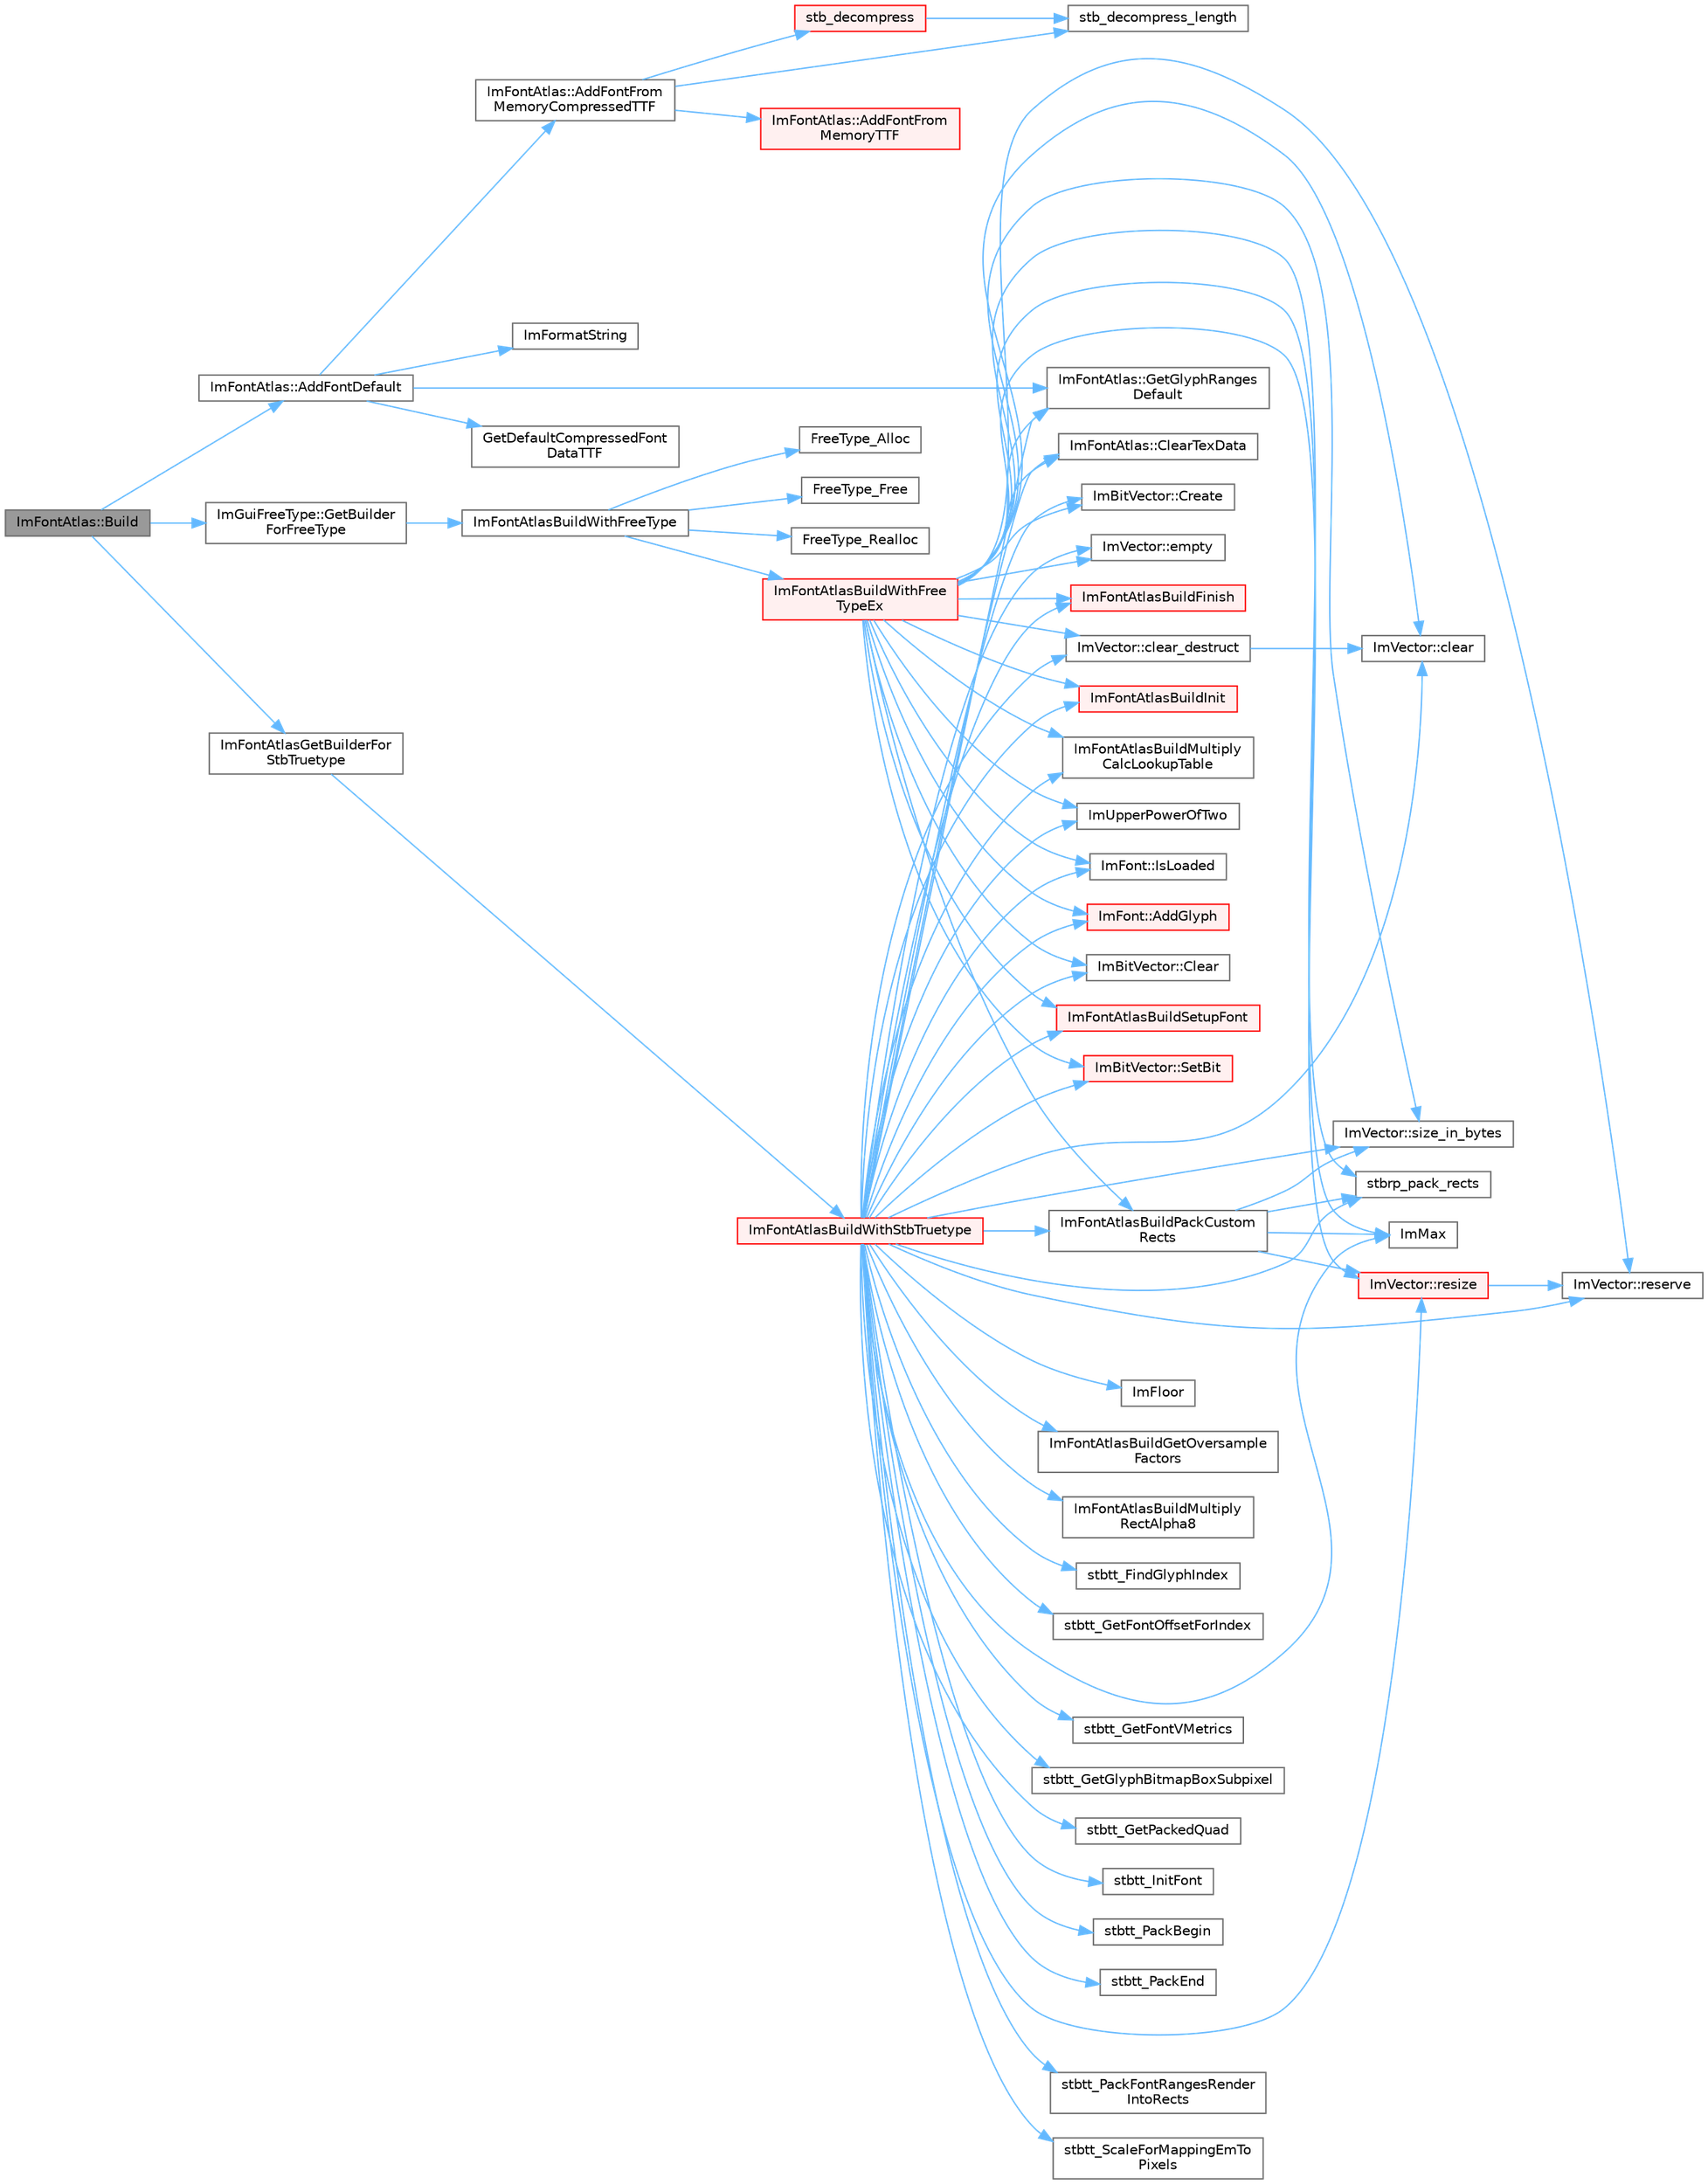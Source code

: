 digraph "ImFontAtlas::Build"
{
 // LATEX_PDF_SIZE
  bgcolor="transparent";
  edge [fontname=Helvetica,fontsize=10,labelfontname=Helvetica,labelfontsize=10];
  node [fontname=Helvetica,fontsize=10,shape=box,height=0.2,width=0.4];
  rankdir="LR";
  Node1 [id="Node000001",label="ImFontAtlas::Build",height=0.2,width=0.4,color="gray40", fillcolor="grey60", style="filled", fontcolor="black",tooltip=" "];
  Node1 -> Node2 [id="edge1_Node000001_Node000002",color="steelblue1",style="solid",tooltip=" "];
  Node2 [id="Node000002",label="ImFontAtlas::AddFontDefault",height=0.2,width=0.4,color="grey40", fillcolor="white", style="filled",URL="$struct_im_font_atlas.html#a9d2b4a94579bf603a0d2662cd8348cbd",tooltip=" "];
  Node2 -> Node3 [id="edge2_Node000002_Node000003",color="steelblue1",style="solid",tooltip=" "];
  Node3 [id="Node000003",label="ImFontAtlas::AddFontFrom\lMemoryCompressedTTF",height=0.2,width=0.4,color="grey40", fillcolor="white", style="filled",URL="$struct_im_font_atlas.html#a478ffa07777bf990ade02889e15a21ab",tooltip=" "];
  Node3 -> Node4 [id="edge3_Node000003_Node000004",color="steelblue1",style="solid",tooltip=" "];
  Node4 [id="Node000004",label="ImFontAtlas::AddFontFrom\lMemoryTTF",height=0.2,width=0.4,color="red", fillcolor="#FFF0F0", style="filled",URL="$struct_im_font_atlas.html#a95eec9b791e9c509180030f8176406ff",tooltip=" "];
  Node3 -> Node9 [id="edge4_Node000003_Node000009",color="steelblue1",style="solid",tooltip=" "];
  Node9 [id="Node000009",label="stb_decompress",height=0.2,width=0.4,color="red", fillcolor="#FFF0F0", style="filled",URL="$imgui__draw_8cpp.html#a23f899d930c93d351569ee83cf920570",tooltip=" "];
  Node9 -> Node11 [id="edge5_Node000009_Node000011",color="steelblue1",style="solid",tooltip=" "];
  Node11 [id="Node000011",label="stb_decompress_length",height=0.2,width=0.4,color="grey40", fillcolor="white", style="filled",URL="$imgui__draw_8cpp.html#a5a5301def23b33e2156ac79a8b65c69b",tooltip=" "];
  Node3 -> Node11 [id="edge6_Node000003_Node000011",color="steelblue1",style="solid",tooltip=" "];
  Node2 -> Node15 [id="edge7_Node000002_Node000015",color="steelblue1",style="solid",tooltip=" "];
  Node15 [id="Node000015",label="GetDefaultCompressedFont\lDataTTF",height=0.2,width=0.4,color="grey40", fillcolor="white", style="filled",URL="$imgui__draw_8cpp.html#abc3b462ef2c5ef511d4f7231e3d9b853",tooltip=" "];
  Node2 -> Node16 [id="edge8_Node000002_Node000016",color="steelblue1",style="solid",tooltip=" "];
  Node16 [id="Node000016",label="ImFontAtlas::GetGlyphRanges\lDefault",height=0.2,width=0.4,color="grey40", fillcolor="white", style="filled",URL="$struct_im_font_atlas.html#adec0df140eb1dc01c2a22a5253d62820",tooltip=" "];
  Node2 -> Node17 [id="edge9_Node000002_Node000017",color="steelblue1",style="solid",tooltip=" "];
  Node17 [id="Node000017",label="ImFormatString",height=0.2,width=0.4,color="grey40", fillcolor="white", style="filled",URL="$imgui_8cpp.html#a75ccaf7d676b1f567ba888ae42ac3809",tooltip=" "];
  Node1 -> Node18 [id="edge10_Node000001_Node000018",color="steelblue1",style="solid",tooltip=" "];
  Node18 [id="Node000018",label="ImGuiFreeType::GetBuilder\lForFreeType",height=0.2,width=0.4,color="grey40", fillcolor="white", style="filled",URL="$namespace_im_gui_free_type.html#ad0ba08f92f212ec5da9dd7a2872e0ae3",tooltip=" "];
  Node18 -> Node19 [id="edge11_Node000018_Node000019",color="steelblue1",style="solid",tooltip=" "];
  Node19 [id="Node000019",label="ImFontAtlasBuildWithFreeType",height=0.2,width=0.4,color="grey40", fillcolor="white", style="filled",URL="$imgui__freetype_8cpp.html#a59c51a543162f6d8a70c66e526f2f5fe",tooltip=" "];
  Node19 -> Node20 [id="edge12_Node000019_Node000020",color="steelblue1",style="solid",tooltip=" "];
  Node20 [id="Node000020",label="FreeType_Alloc",height=0.2,width=0.4,color="grey40", fillcolor="white", style="filled",URL="$imgui__freetype_8cpp.html#a6a98733a4a93bb0b2a6cc6c1d1c0637c",tooltip=" "];
  Node19 -> Node21 [id="edge13_Node000019_Node000021",color="steelblue1",style="solid",tooltip=" "];
  Node21 [id="Node000021",label="FreeType_Free",height=0.2,width=0.4,color="grey40", fillcolor="white", style="filled",URL="$imgui__freetype_8cpp.html#abc3aa644b842c8087c6a785b59fcf5e6",tooltip=" "];
  Node19 -> Node22 [id="edge14_Node000019_Node000022",color="steelblue1",style="solid",tooltip=" "];
  Node22 [id="Node000022",label="FreeType_Realloc",height=0.2,width=0.4,color="grey40", fillcolor="white", style="filled",URL="$imgui__freetype_8cpp.html#afb83eb710c8c6c48c842184d2b43bd72",tooltip=" "];
  Node19 -> Node23 [id="edge15_Node000019_Node000023",color="steelblue1",style="solid",tooltip=" "];
  Node23 [id="Node000023",label="ImFontAtlasBuildWithFree\lTypeEx",height=0.2,width=0.4,color="red", fillcolor="#FFF0F0", style="filled",URL="$imgui__freetype_8cpp.html#af965b039f4cb8ad8bcdc5a1981ac5d81",tooltip=" "];
  Node23 -> Node24 [id="edge16_Node000023_Node000024",color="steelblue1",style="solid",tooltip=" "];
  Node24 [id="Node000024",label="ImFont::AddGlyph",height=0.2,width=0.4,color="red", fillcolor="#FFF0F0", style="filled",URL="$struct_im_font.html#a1badad96fa8d41b4754fc7bdb826e6b2",tooltip=" "];
  Node23 -> Node28 [id="edge17_Node000023_Node000028",color="steelblue1",style="solid",tooltip=" "];
  Node28 [id="Node000028",label="ImBitVector::Clear",height=0.2,width=0.4,color="grey40", fillcolor="white", style="filled",URL="$struct_im_bit_vector.html#a6486ac9a357400a42af07909f937a659",tooltip=" "];
  Node23 -> Node29 [id="edge18_Node000023_Node000029",color="steelblue1",style="solid",tooltip=" "];
  Node29 [id="Node000029",label="ImVector::clear",height=0.2,width=0.4,color="grey40", fillcolor="white", style="filled",URL="$struct_im_vector.html#ae2d401b4ec5f1113cdb8edb5a61a38f7",tooltip=" "];
  Node23 -> Node30 [id="edge19_Node000023_Node000030",color="steelblue1",style="solid",tooltip=" "];
  Node30 [id="Node000030",label="ImVector::clear_destruct",height=0.2,width=0.4,color="grey40", fillcolor="white", style="filled",URL="$struct_im_vector.html#ac1ed34eac753156e87e8a92f78dbbe3f",tooltip=" "];
  Node30 -> Node29 [id="edge20_Node000030_Node000029",color="steelblue1",style="solid",tooltip=" "];
  Node23 -> Node6 [id="edge21_Node000023_Node000006",color="steelblue1",style="solid",tooltip=" "];
  Node6 [id="Node000006",label="ImFontAtlas::ClearTexData",height=0.2,width=0.4,color="grey40", fillcolor="white", style="filled",URL="$struct_im_font_atlas.html#a3ede4bd513bec044c77ac392ad9c6e86",tooltip=" "];
  Node23 -> Node31 [id="edge22_Node000023_Node000031",color="steelblue1",style="solid",tooltip=" "];
  Node31 [id="Node000031",label="ImBitVector::Create",height=0.2,width=0.4,color="grey40", fillcolor="white", style="filled",URL="$struct_im_bit_vector.html#a2e25a0809000ad27bfc3fb89f3d04829",tooltip=" "];
  Node23 -> Node32 [id="edge23_Node000023_Node000032",color="steelblue1",style="solid",tooltip=" "];
  Node32 [id="Node000032",label="ImVector::empty",height=0.2,width=0.4,color="grey40", fillcolor="white", style="filled",URL="$struct_im_vector.html#aa53e48a5272f4bad1099368769514ff1",tooltip=" "];
  Node23 -> Node16 [id="edge24_Node000023_Node000016",color="steelblue1",style="solid",tooltip=" "];
  Node23 -> Node34 [id="edge25_Node000023_Node000034",color="steelblue1",style="solid",tooltip=" "];
  Node34 [id="Node000034",label="ImFontAtlasBuildFinish",height=0.2,width=0.4,color="red", fillcolor="#FFF0F0", style="filled",URL="$imgui__draw_8cpp.html#adbf0ee92b3ac86e30b9e81f552d15d37",tooltip=" "];
  Node23 -> Node48 [id="edge26_Node000023_Node000048",color="steelblue1",style="solid",tooltip=" "];
  Node48 [id="Node000048",label="ImFontAtlasBuildInit",height=0.2,width=0.4,color="red", fillcolor="#FFF0F0", style="filled",URL="$imgui__draw_8cpp.html#ac050ff181df43cec0b63d834b6039c3f",tooltip=" "];
  Node23 -> Node50 [id="edge27_Node000023_Node000050",color="steelblue1",style="solid",tooltip=" "];
  Node50 [id="Node000050",label="ImFontAtlasBuildMultiply\lCalcLookupTable",height=0.2,width=0.4,color="grey40", fillcolor="white", style="filled",URL="$imgui__draw_8cpp.html#a8d5f3a053aae34ac7b93e39cb9096d06",tooltip=" "];
  Node23 -> Node51 [id="edge28_Node000023_Node000051",color="steelblue1",style="solid",tooltip=" "];
  Node51 [id="Node000051",label="ImFontAtlasBuildPackCustom\lRects",height=0.2,width=0.4,color="grey40", fillcolor="white", style="filled",URL="$imgui__draw_8cpp.html#add0fcd1708ca3540688d8277fc01bf3f",tooltip=" "];
  Node51 -> Node40 [id="edge29_Node000051_Node000040",color="steelblue1",style="solid",tooltip=" "];
  Node40 [id="Node000040",label="ImMax",height=0.2,width=0.4,color="grey40", fillcolor="white", style="filled",URL="$imgui__internal_8h.html#a7667efd95147d0422f140917c71a9226",tooltip=" "];
  Node51 -> Node52 [id="edge30_Node000051_Node000052",color="steelblue1",style="solid",tooltip=" "];
  Node52 [id="Node000052",label="ImVector::resize",height=0.2,width=0.4,color="red", fillcolor="#FFF0F0", style="filled",URL="$struct_im_vector.html#ac371dd62e56ae486b1a5038cf07eee56",tooltip=" "];
  Node52 -> Node54 [id="edge31_Node000052_Node000054",color="steelblue1",style="solid",tooltip=" "];
  Node54 [id="Node000054",label="ImVector::reserve",height=0.2,width=0.4,color="grey40", fillcolor="white", style="filled",URL="$struct_im_vector.html#a0f14f5736c3372157856eebb67123b75",tooltip=" "];
  Node51 -> Node55 [id="edge32_Node000051_Node000055",color="steelblue1",style="solid",tooltip=" "];
  Node55 [id="Node000055",label="ImVector::size_in_bytes",height=0.2,width=0.4,color="grey40", fillcolor="white", style="filled",URL="$struct_im_vector.html#ade9f2e937e47b0e0f9970dcfba038204",tooltip=" "];
  Node51 -> Node56 [id="edge33_Node000051_Node000056",color="steelblue1",style="solid",tooltip=" "];
  Node56 [id="Node000056",label="stbrp_pack_rects",height=0.2,width=0.4,color="grey40", fillcolor="white", style="filled",URL="$imstb__rectpack_8h.html#af038ae1b98573f24736c9a3eed0478ba",tooltip=" "];
  Node23 -> Node57 [id="edge34_Node000023_Node000057",color="steelblue1",style="solid",tooltip=" "];
  Node57 [id="Node000057",label="ImFontAtlasBuildSetupFont",height=0.2,width=0.4,color="red", fillcolor="#FFF0F0", style="filled",URL="$imgui__draw_8cpp.html#a4bea0932904c84de73237df3f1f76bdd",tooltip=" "];
  Node23 -> Node40 [id="edge35_Node000023_Node000040",color="steelblue1",style="solid",tooltip=" "];
  Node23 -> Node59 [id="edge36_Node000023_Node000059",color="steelblue1",style="solid",tooltip=" "];
  Node59 [id="Node000059",label="ImUpperPowerOfTwo",height=0.2,width=0.4,color="grey40", fillcolor="white", style="filled",URL="$imgui__internal_8h.html#adae096c61c812293ec61ac541c146674",tooltip=" "];
  Node23 -> Node60 [id="edge37_Node000023_Node000060",color="steelblue1",style="solid",tooltip=" "];
  Node60 [id="Node000060",label="ImFont::IsLoaded",height=0.2,width=0.4,color="grey40", fillcolor="white", style="filled",URL="$struct_im_font.html#a97dafa61cc94e84be396d69b0d42b1ce",tooltip=" "];
  Node23 -> Node54 [id="edge38_Node000023_Node000054",color="steelblue1",style="solid",tooltip=" "];
  Node23 -> Node52 [id="edge39_Node000023_Node000052",color="steelblue1",style="solid",tooltip=" "];
  Node23 -> Node62 [id="edge40_Node000023_Node000062",color="steelblue1",style="solid",tooltip=" "];
  Node62 [id="Node000062",label="ImBitVector::SetBit",height=0.2,width=0.4,color="red", fillcolor="#FFF0F0", style="filled",URL="$struct_im_bit_vector.html#afab0abbd320b1f33d1988760be7cd39b",tooltip=" "];
  Node23 -> Node55 [id="edge41_Node000023_Node000055",color="steelblue1",style="solid",tooltip=" "];
  Node23 -> Node56 [id="edge42_Node000023_Node000056",color="steelblue1",style="solid",tooltip=" "];
  Node1 -> Node66 [id="edge43_Node000001_Node000066",color="steelblue1",style="solid",tooltip=" "];
  Node66 [id="Node000066",label="ImFontAtlasGetBuilderFor\lStbTruetype",height=0.2,width=0.4,color="grey40", fillcolor="white", style="filled",URL="$imgui__draw_8cpp.html#a4c276d0224ef420d570c9485c4c76a19",tooltip=" "];
  Node66 -> Node67 [id="edge44_Node000066_Node000067",color="steelblue1",style="solid",tooltip=" "];
  Node67 [id="Node000067",label="ImFontAtlasBuildWithStbTruetype",height=0.2,width=0.4,color="red", fillcolor="#FFF0F0", style="filled",URL="$imgui__draw_8cpp.html#a2f785bd6dd330af7a832589fa24f303a",tooltip=" "];
  Node67 -> Node24 [id="edge45_Node000067_Node000024",color="steelblue1",style="solid",tooltip=" "];
  Node67 -> Node28 [id="edge46_Node000067_Node000028",color="steelblue1",style="solid",tooltip=" "];
  Node67 -> Node29 [id="edge47_Node000067_Node000029",color="steelblue1",style="solid",tooltip=" "];
  Node67 -> Node30 [id="edge48_Node000067_Node000030",color="steelblue1",style="solid",tooltip=" "];
  Node67 -> Node6 [id="edge49_Node000067_Node000006",color="steelblue1",style="solid",tooltip=" "];
  Node67 -> Node31 [id="edge50_Node000067_Node000031",color="steelblue1",style="solid",tooltip=" "];
  Node67 -> Node32 [id="edge51_Node000067_Node000032",color="steelblue1",style="solid",tooltip=" "];
  Node67 -> Node16 [id="edge52_Node000067_Node000016",color="steelblue1",style="solid",tooltip=" "];
  Node67 -> Node68 [id="edge53_Node000067_Node000068",color="steelblue1",style="solid",tooltip=" "];
  Node68 [id="Node000068",label="ImFloor",height=0.2,width=0.4,color="grey40", fillcolor="white", style="filled",URL="$imgui__internal_8h.html#a51a84b6be21807818b857a8565d97912",tooltip=" "];
  Node67 -> Node34 [id="edge54_Node000067_Node000034",color="steelblue1",style="solid",tooltip=" "];
  Node67 -> Node69 [id="edge55_Node000067_Node000069",color="steelblue1",style="solid",tooltip=" "];
  Node69 [id="Node000069",label="ImFontAtlasBuildGetOversample\lFactors",height=0.2,width=0.4,color="grey40", fillcolor="white", style="filled",URL="$imgui__draw_8cpp.html#aa1efcf4c3caa22137e6a7d548435af5a",tooltip=" "];
  Node67 -> Node48 [id="edge56_Node000067_Node000048",color="steelblue1",style="solid",tooltip=" "];
  Node67 -> Node50 [id="edge57_Node000067_Node000050",color="steelblue1",style="solid",tooltip=" "];
  Node67 -> Node70 [id="edge58_Node000067_Node000070",color="steelblue1",style="solid",tooltip=" "];
  Node70 [id="Node000070",label="ImFontAtlasBuildMultiply\lRectAlpha8",height=0.2,width=0.4,color="grey40", fillcolor="white", style="filled",URL="$imgui__draw_8cpp.html#a8dc3feae771599949b33712b520e9060",tooltip=" "];
  Node67 -> Node51 [id="edge59_Node000067_Node000051",color="steelblue1",style="solid",tooltip=" "];
  Node67 -> Node57 [id="edge60_Node000067_Node000057",color="steelblue1",style="solid",tooltip=" "];
  Node67 -> Node40 [id="edge61_Node000067_Node000040",color="steelblue1",style="solid",tooltip=" "];
  Node67 -> Node59 [id="edge62_Node000067_Node000059",color="steelblue1",style="solid",tooltip=" "];
  Node67 -> Node60 [id="edge63_Node000067_Node000060",color="steelblue1",style="solid",tooltip=" "];
  Node67 -> Node54 [id="edge64_Node000067_Node000054",color="steelblue1",style="solid",tooltip=" "];
  Node67 -> Node52 [id="edge65_Node000067_Node000052",color="steelblue1",style="solid",tooltip=" "];
  Node67 -> Node62 [id="edge66_Node000067_Node000062",color="steelblue1",style="solid",tooltip=" "];
  Node67 -> Node55 [id="edge67_Node000067_Node000055",color="steelblue1",style="solid",tooltip=" "];
  Node67 -> Node56 [id="edge68_Node000067_Node000056",color="steelblue1",style="solid",tooltip=" "];
  Node67 -> Node71 [id="edge69_Node000067_Node000071",color="steelblue1",style="solid",tooltip=" "];
  Node71 [id="Node000071",label="stbtt_FindGlyphIndex",height=0.2,width=0.4,color="grey40", fillcolor="white", style="filled",URL="$imstb__truetype_8h.html#a213d5628c6b2e5c107b99378eefc6e3a",tooltip=" "];
  Node67 -> Node72 [id="edge70_Node000067_Node000072",color="steelblue1",style="solid",tooltip=" "];
  Node72 [id="Node000072",label="stbtt_GetFontOffsetForIndex",height=0.2,width=0.4,color="grey40", fillcolor="white", style="filled",URL="$imstb__truetype_8h.html#a5ba17159df62ca39649e6f2231ac6e89",tooltip=" "];
  Node67 -> Node73 [id="edge71_Node000067_Node000073",color="steelblue1",style="solid",tooltip=" "];
  Node73 [id="Node000073",label="stbtt_GetFontVMetrics",height=0.2,width=0.4,color="grey40", fillcolor="white", style="filled",URL="$imstb__truetype_8h.html#a2784e0e55678a5980e950b1c9fbc75f0",tooltip=" "];
  Node67 -> Node74 [id="edge72_Node000067_Node000074",color="steelblue1",style="solid",tooltip=" "];
  Node74 [id="Node000074",label="stbtt_GetGlyphBitmapBoxSubpixel",height=0.2,width=0.4,color="grey40", fillcolor="white", style="filled",URL="$imstb__truetype_8h.html#a597ef6b92ab0b5800c74478548b4782f",tooltip=" "];
  Node67 -> Node75 [id="edge73_Node000067_Node000075",color="steelblue1",style="solid",tooltip=" "];
  Node75 [id="Node000075",label="stbtt_GetPackedQuad",height=0.2,width=0.4,color="grey40", fillcolor="white", style="filled",URL="$imstb__truetype_8h.html#abbca8f4e5de8209200a7be6c1c57661e",tooltip=" "];
  Node67 -> Node76 [id="edge74_Node000067_Node000076",color="steelblue1",style="solid",tooltip=" "];
  Node76 [id="Node000076",label="stbtt_InitFont",height=0.2,width=0.4,color="grey40", fillcolor="white", style="filled",URL="$imstb__truetype_8h.html#ac3b6bda1851d0b1a4fd53f5f353668e5",tooltip=" "];
  Node67 -> Node77 [id="edge75_Node000067_Node000077",color="steelblue1",style="solid",tooltip=" "];
  Node77 [id="Node000077",label="stbtt_PackBegin",height=0.2,width=0.4,color="grey40", fillcolor="white", style="filled",URL="$imstb__truetype_8h.html#adfc8faff4ebfbad1ce0bff9b4ebc691c",tooltip=" "];
  Node67 -> Node78 [id="edge76_Node000067_Node000078",color="steelblue1",style="solid",tooltip=" "];
  Node78 [id="Node000078",label="stbtt_PackEnd",height=0.2,width=0.4,color="grey40", fillcolor="white", style="filled",URL="$imstb__truetype_8h.html#ab51e492c4b320b8af6ef557ad3388140",tooltip=" "];
  Node67 -> Node79 [id="edge77_Node000067_Node000079",color="steelblue1",style="solid",tooltip=" "];
  Node79 [id="Node000079",label="stbtt_PackFontRangesRender\lIntoRects",height=0.2,width=0.4,color="grey40", fillcolor="white", style="filled",URL="$imstb__truetype_8h.html#ab6eca9e0104838ca2483dea24dd9e631",tooltip=" "];
  Node67 -> Node80 [id="edge78_Node000067_Node000080",color="steelblue1",style="solid",tooltip=" "];
  Node80 [id="Node000080",label="stbtt_ScaleForMappingEmTo\lPixels",height=0.2,width=0.4,color="grey40", fillcolor="white", style="filled",URL="$imstb__truetype_8h.html#a76da72e13355eae763c567ffde0b4607",tooltip=" "];
}
